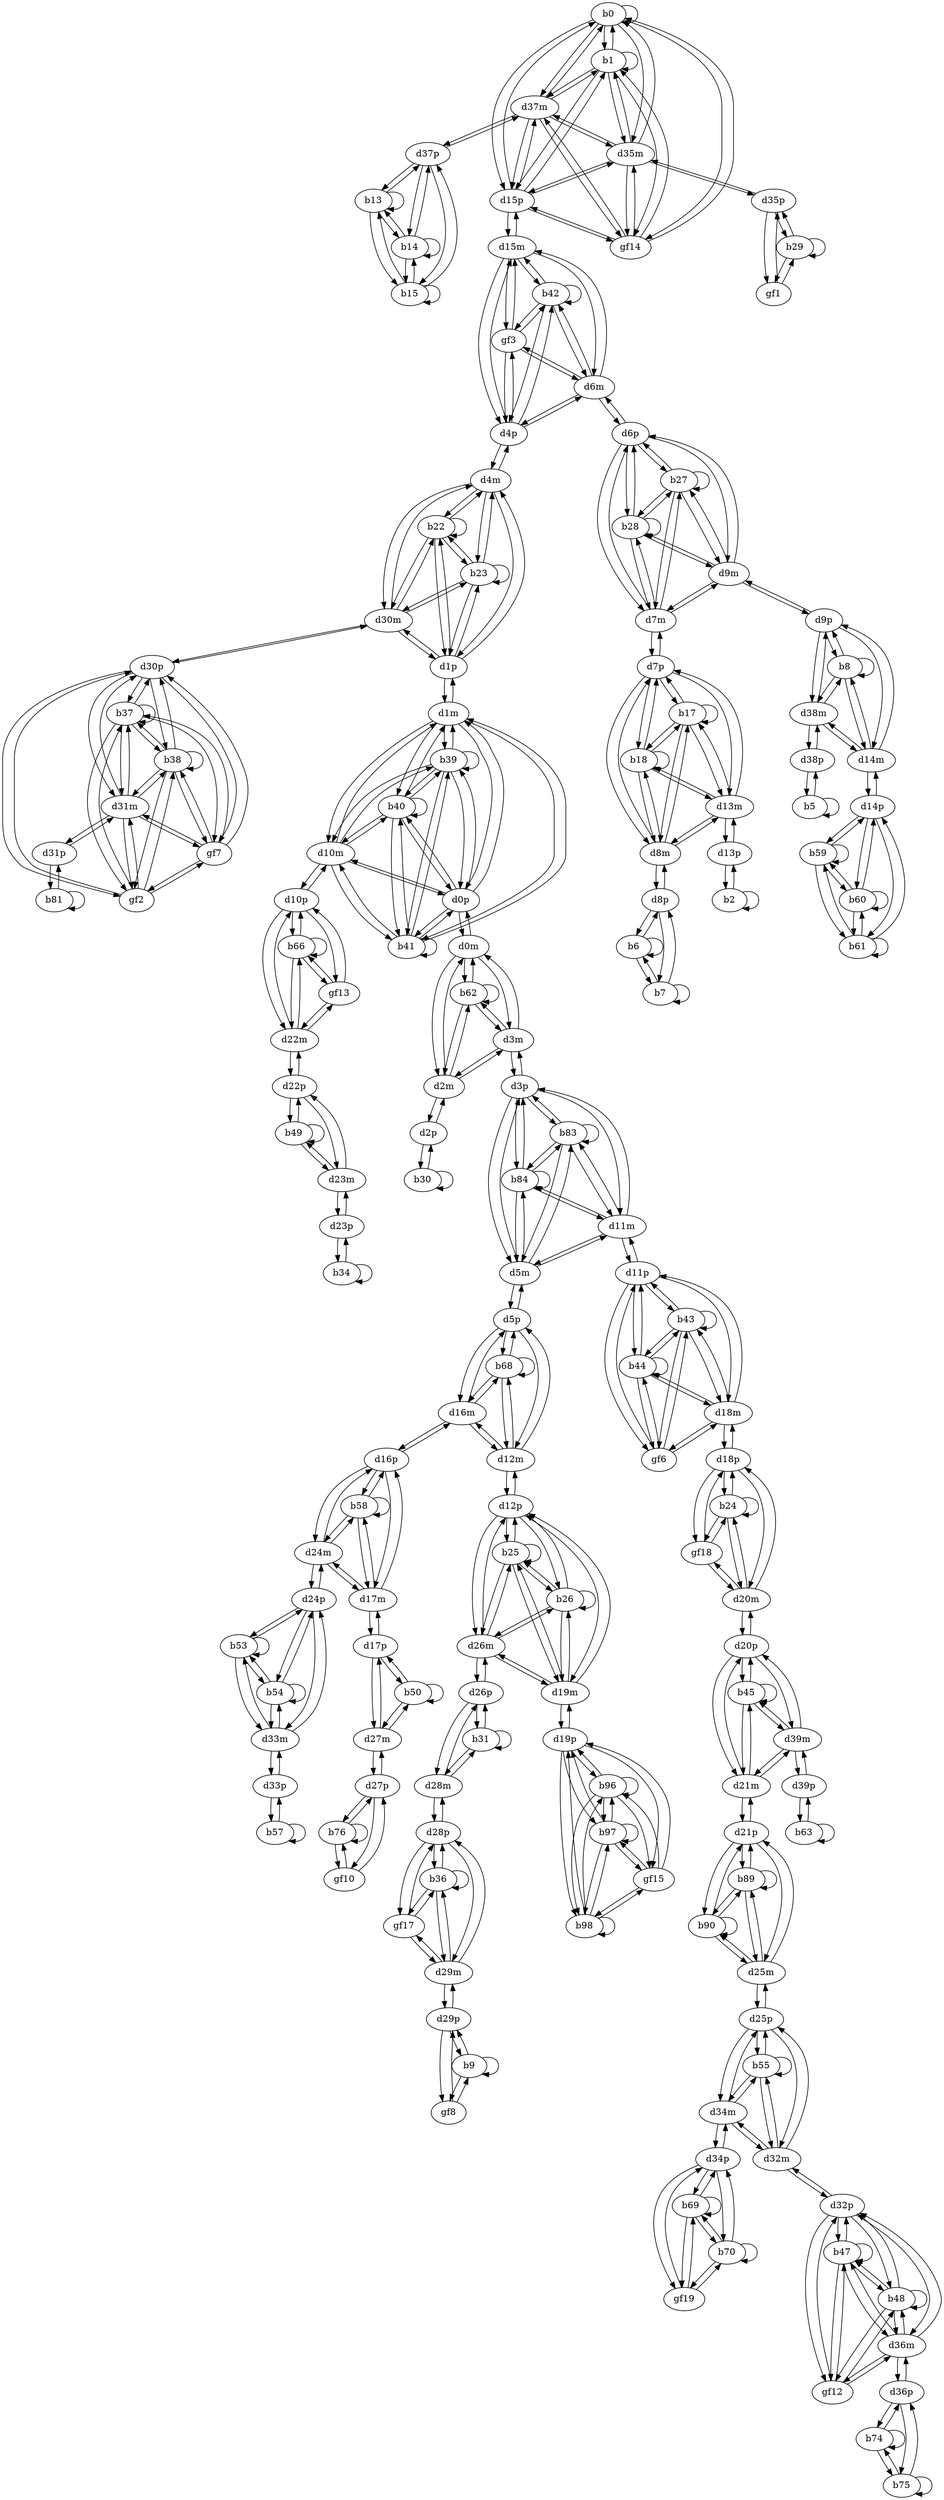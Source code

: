 digraph G {
  b0;
  b1;
  gf14;
  b2;
  b5;
  b6;
  b7;
  b8;
  b9;
  gf8;
  b13;
  b14;
  b15;
  b17;
  b18;
  b22;
  b23;
  b24;
  gf18;
  b25;
  b26;
  b27;
  b28;
  b29;
  gf1;
  b30;
  b31;
  b34;
  b36;
  gf17;
  b37;
  b38;
  gf2;
  gf7;
  b39;
  b40;
  b41;
  b42;
  gf3;
  b43;
  b44;
  gf6;
  b45;
  b47;
  b48;
  gf12;
  b49;
  b50;
  b53;
  b54;
  b55;
  b57;
  b58;
  b59;
  b60;
  b61;
  b62;
  b63;
  b66;
  gf13;
  b68;
  b69;
  b70;
  gf19;
  b74;
  b75;
  b76;
  gf10;
  b81;
  b83;
  b84;
  b89;
  b90;
  b96;
  b97;
  b98;
  gf15;
  d0m;
  d0p;
  d1m;
  d1p;
  d2m;
  d2p;
  d3m;
  d3p;
  d4m;
  d4p;
  d5m;
  d5p;
  d6m;
  d6p;
  d7m;
  d7p;
  d8m;
  d8p;
  d9m;
  d9p;
  d10m;
  d10p;
  d11m;
  d11p;
  d12m;
  d12p;
  d13m;
  d13p;
  d14m;
  d14p;
  d15m;
  d15p;
  d16m;
  d16p;
  d17m;
  d17p;
  d18m;
  d18p;
  d19m;
  d19p;
  d20m;
  d20p;
  d21m;
  d21p;
  d22m;
  d22p;
  d23m;
  d23p;
  d24m;
  d24p;
  d25m;
  d25p;
  d26m;
  d26p;
  d27m;
  d27p;
  d28m;
  d28p;
  d29m;
  d29p;
  d30m;
  d30p;
  d31m;
  d31p;
  d32m;
  d32p;
  d33m;
  d33p;
  d34m;
  d34p;
  d35m;
  d35p;
  d36m;
  d36p;
  d37m;
  d37p;
  d38m;
  d38p;
  d39m;
  d39p;
  b0 -> b0;
  b0 -> b1;
  b0 -> gf14;
  b1 -> b0;
  b1 -> b1;
  b1 -> gf14;
  gf14 -> b0;
  gf14 -> b1;
  b2 -> b2;
  b5 -> b5;
  b6 -> b6;
  b6 -> b7;
  b7 -> b6;
  b7 -> b7;
  b8 -> b8;
  b9 -> b9;
  b9 -> gf8;
  gf8 -> b9;
  b13 -> b13;
  b13 -> b14;
  b13 -> b15;
  b14 -> b13;
  b14 -> b14;
  b14 -> b15;
  b15 -> b13;
  b15 -> b14;
  b15 -> b15;
  b17 -> b17;
  b17 -> b18;
  b18 -> b17;
  b18 -> b18;
  b22 -> b22;
  b22 -> b23;
  b23 -> b22;
  b23 -> b23;
  b24 -> b24;
  b24 -> gf18;
  gf18 -> b24;
  b25 -> b25;
  b25 -> b26;
  b26 -> b25;
  b26 -> b26;
  b27 -> b27;
  b27 -> b28;
  b28 -> b27;
  b28 -> b28;
  b29 -> b29;
  b29 -> gf1;
  gf1 -> b29;
  b30 -> b30;
  b31 -> b31;
  b34 -> b34;
  b36 -> b36;
  b36 -> gf17;
  gf17 -> b36;
  b37 -> b37;
  b37 -> b38;
  b37 -> gf2;
  b37 -> gf7;
  b38 -> b37;
  b38 -> b38;
  b38 -> gf2;
  b38 -> gf7;
  gf2 -> b37;
  gf2 -> b38;
  gf2 -> gf7;
  gf7 -> b37;
  gf7 -> b38;
  gf7 -> gf2;
  b39 -> b39;
  b39 -> b40;
  b39 -> b41;
  b40 -> b39;
  b40 -> b40;
  b40 -> b41;
  b41 -> b39;
  b41 -> b40;
  b41 -> b41;
  b42 -> b42;
  b42 -> gf3;
  gf3 -> b42;
  b43 -> b43;
  b43 -> b44;
  b43 -> gf6;
  b44 -> b43;
  b44 -> b44;
  b44 -> gf6;
  gf6 -> b43;
  gf6 -> b44;
  b45 -> b45;
  b47 -> b47;
  b47 -> b48;
  b47 -> gf12;
  b48 -> b47;
  b48 -> b48;
  b48 -> gf12;
  gf12 -> b47;
  gf12 -> b48;
  b49 -> b49;
  b50 -> b50;
  b53 -> b53;
  b53 -> b54;
  b54 -> b53;
  b54 -> b54;
  b55 -> b55;
  b57 -> b57;
  b58 -> b58;
  b59 -> b59;
  b59 -> b60;
  b59 -> b61;
  b60 -> b59;
  b60 -> b60;
  b60 -> b61;
  b61 -> b59;
  b61 -> b60;
  b61 -> b61;
  b62 -> b62;
  b63 -> b63;
  b66 -> b66;
  b66 -> gf13;
  gf13 -> b66;
  b68 -> b68;
  b69 -> b69;
  b69 -> b70;
  b69 -> gf19;
  b70 -> b69;
  b70 -> b70;
  b70 -> gf19;
  gf19 -> b69;
  gf19 -> b70;
  b74 -> b74;
  b74 -> b75;
  b75 -> b74;
  b75 -> b75;
  b76 -> b76;
  b76 -> gf10;
  gf10 -> b76;
  b81 -> b81;
  b83 -> b83;
  b83 -> b84;
  b84 -> b83;
  b84 -> b84;
  b89 -> b89;
  b89 -> b90;
  b90 -> b89;
  b90 -> b90;
  b96 -> b96;
  b96 -> b97;
  b96 -> b98;
  b96 -> gf15;
  b97 -> b96;
  b97 -> b97;
  b97 -> b98;
  b97 -> gf15;
  b98 -> b96;
  b98 -> b97;
  b98 -> b98;
  b98 -> gf15;
  gf15 -> b96;
  gf15 -> b97;
  gf15 -> b98;
  d0m -> d0p;
  d0p -> d0m;
  b62 -> d0m;
  d0m -> b62;
  b39 -> d0p;
  d0p -> b39;
  b40 -> d0p;
  d0p -> b40;
  b41 -> d0p;
  d0p -> b41;
  d1m -> d1p;
  d1p -> d1m;
  b39 -> d1m;
  d1m -> b39;
  b40 -> d1m;
  d1m -> b40;
  b41 -> d1m;
  d1m -> b41;
  b22 -> d1p;
  d1p -> b22;
  b23 -> d1p;
  d1p -> b23;
  d2m -> d2p;
  d2p -> d2m;
  b62 -> d2m;
  d2m -> b62;
  b30 -> d2p;
  d2p -> b30;
  d3m -> d3p;
  d3p -> d3m;
  b62 -> d3m;
  d3m -> b62;
  b83 -> d3p;
  d3p -> b83;
  b84 -> d3p;
  d3p -> b84;
  d4m -> d4p;
  d4p -> d4m;
  b22 -> d4m;
  d4m -> b22;
  b23 -> d4m;
  d4m -> b23;
  b42 -> d4p;
  d4p -> b42;
  gf3 -> d4p;
  d4p -> gf3;
  d5m -> d5p;
  d5p -> d5m;
  b83 -> d5m;
  d5m -> b83;
  b84 -> d5m;
  d5m -> b84;
  b68 -> d5p;
  d5p -> b68;
  d6m -> d6p;
  d6p -> d6m;
  b42 -> d6m;
  d6m -> b42;
  gf3 -> d6m;
  d6m -> gf3;
  b27 -> d6p;
  d6p -> b27;
  b28 -> d6p;
  d6p -> b28;
  d7m -> d7p;
  d7p -> d7m;
  b27 -> d7m;
  d7m -> b27;
  b28 -> d7m;
  d7m -> b28;
  b17 -> d7p;
  d7p -> b17;
  b18 -> d7p;
  d7p -> b18;
  d8m -> d8p;
  d8p -> d8m;
  b17 -> d8m;
  d8m -> b17;
  b18 -> d8m;
  d8m -> b18;
  b6 -> d8p;
  d8p -> b6;
  b7 -> d8p;
  d8p -> b7;
  d9m -> d9p;
  d9p -> d9m;
  b27 -> d9m;
  d9m -> b27;
  b28 -> d9m;
  d9m -> b28;
  b8 -> d9p;
  d9p -> b8;
  d10m -> d10p;
  d10p -> d10m;
  b39 -> d10m;
  d10m -> b39;
  b40 -> d10m;
  d10m -> b40;
  b41 -> d10m;
  d10m -> b41;
  b66 -> d10p;
  d10p -> b66;
  gf13 -> d10p;
  d10p -> gf13;
  d11m -> d11p;
  d11p -> d11m;
  b83 -> d11m;
  d11m -> b83;
  b84 -> d11m;
  d11m -> b84;
  b43 -> d11p;
  d11p -> b43;
  b44 -> d11p;
  d11p -> b44;
  gf6 -> d11p;
  d11p -> gf6;
  d12m -> d12p;
  d12p -> d12m;
  b68 -> d12m;
  d12m -> b68;
  b25 -> d12p;
  d12p -> b25;
  b26 -> d12p;
  d12p -> b26;
  d13m -> d13p;
  d13p -> d13m;
  b17 -> d13m;
  d13m -> b17;
  b18 -> d13m;
  d13m -> b18;
  b2 -> d13p;
  d13p -> b2;
  d14m -> d14p;
  d14p -> d14m;
  b8 -> d14m;
  d14m -> b8;
  b59 -> d14p;
  d14p -> b59;
  b60 -> d14p;
  d14p -> b60;
  b61 -> d14p;
  d14p -> b61;
  d15m -> d15p;
  d15p -> d15m;
  b42 -> d15m;
  d15m -> b42;
  gf3 -> d15m;
  d15m -> gf3;
  b0 -> d15p;
  d15p -> b0;
  b1 -> d15p;
  d15p -> b1;
  gf14 -> d15p;
  d15p -> gf14;
  d16m -> d16p;
  d16p -> d16m;
  b68 -> d16m;
  d16m -> b68;
  b58 -> d16p;
  d16p -> b58;
  d17m -> d17p;
  d17p -> d17m;
  b58 -> d17m;
  d17m -> b58;
  b50 -> d17p;
  d17p -> b50;
  d18m -> d18p;
  d18p -> d18m;
  b43 -> d18m;
  d18m -> b43;
  b44 -> d18m;
  d18m -> b44;
  gf6 -> d18m;
  d18m -> gf6;
  b24 -> d18p;
  d18p -> b24;
  gf18 -> d18p;
  d18p -> gf18;
  d19m -> d19p;
  d19p -> d19m;
  b25 -> d19m;
  d19m -> b25;
  b26 -> d19m;
  d19m -> b26;
  b96 -> d19p;
  d19p -> b96;
  b97 -> d19p;
  d19p -> b97;
  b98 -> d19p;
  d19p -> b98;
  gf15 -> d19p;
  d19p -> gf15;
  d20m -> d20p;
  d20p -> d20m;
  b24 -> d20m;
  d20m -> b24;
  gf18 -> d20m;
  d20m -> gf18;
  b45 -> d20p;
  d20p -> b45;
  d21m -> d21p;
  d21p -> d21m;
  b45 -> d21m;
  d21m -> b45;
  b89 -> d21p;
  d21p -> b89;
  b90 -> d21p;
  d21p -> b90;
  d22m -> d22p;
  d22p -> d22m;
  b66 -> d22m;
  d22m -> b66;
  gf13 -> d22m;
  d22m -> gf13;
  b49 -> d22p;
  d22p -> b49;
  d23m -> d23p;
  d23p -> d23m;
  b49 -> d23m;
  d23m -> b49;
  b34 -> d23p;
  d23p -> b34;
  d24m -> d24p;
  d24p -> d24m;
  b58 -> d24m;
  d24m -> b58;
  b53 -> d24p;
  d24p -> b53;
  b54 -> d24p;
  d24p -> b54;
  d25m -> d25p;
  d25p -> d25m;
  b89 -> d25m;
  d25m -> b89;
  b90 -> d25m;
  d25m -> b90;
  b55 -> d25p;
  d25p -> b55;
  d26m -> d26p;
  d26p -> d26m;
  b25 -> d26m;
  d26m -> b25;
  b26 -> d26m;
  d26m -> b26;
  b31 -> d26p;
  d26p -> b31;
  d27m -> d27p;
  d27p -> d27m;
  b50 -> d27m;
  d27m -> b50;
  b76 -> d27p;
  d27p -> b76;
  gf10 -> d27p;
  d27p -> gf10;
  d28m -> d28p;
  d28p -> d28m;
  b31 -> d28m;
  d28m -> b31;
  b36 -> d28p;
  d28p -> b36;
  gf17 -> d28p;
  d28p -> gf17;
  d29m -> d29p;
  d29p -> d29m;
  b36 -> d29m;
  d29m -> b36;
  gf17 -> d29m;
  d29m -> gf17;
  b9 -> d29p;
  d29p -> b9;
  gf8 -> d29p;
  d29p -> gf8;
  d30m -> d30p;
  d30p -> d30m;
  b22 -> d30m;
  d30m -> b22;
  b23 -> d30m;
  d30m -> b23;
  b37 -> d30p;
  d30p -> b37;
  b38 -> d30p;
  d30p -> b38;
  gf2 -> d30p;
  d30p -> gf2;
  gf7 -> d30p;
  d30p -> gf7;
  d31m -> d31p;
  d31p -> d31m;
  b37 -> d31m;
  d31m -> b37;
  b38 -> d31m;
  d31m -> b38;
  gf2 -> d31m;
  d31m -> gf2;
  gf7 -> d31m;
  d31m -> gf7;
  b81 -> d31p;
  d31p -> b81;
  d32m -> d32p;
  d32p -> d32m;
  b55 -> d32m;
  d32m -> b55;
  b47 -> d32p;
  d32p -> b47;
  b48 -> d32p;
  d32p -> b48;
  gf12 -> d32p;
  d32p -> gf12;
  d33m -> d33p;
  d33p -> d33m;
  b53 -> d33m;
  d33m -> b53;
  b54 -> d33m;
  d33m -> b54;
  b57 -> d33p;
  d33p -> b57;
  d34m -> d34p;
  d34p -> d34m;
  b55 -> d34m;
  d34m -> b55;
  b69 -> d34p;
  d34p -> b69;
  b70 -> d34p;
  d34p -> b70;
  gf19 -> d34p;
  d34p -> gf19;
  d35m -> d35p;
  d35p -> d35m;
  b0 -> d35m;
  d35m -> b0;
  b1 -> d35m;
  d35m -> b1;
  gf14 -> d35m;
  d35m -> gf14;
  b29 -> d35p;
  d35p -> b29;
  gf1 -> d35p;
  d35p -> gf1;
  d36m -> d36p;
  d36p -> d36m;
  b47 -> d36m;
  d36m -> b47;
  b48 -> d36m;
  d36m -> b48;
  gf12 -> d36m;
  d36m -> gf12;
  b74 -> d36p;
  d36p -> b74;
  b75 -> d36p;
  d36p -> b75;
  d37m -> d37p;
  d37p -> d37m;
  b0 -> d37m;
  d37m -> b0;
  b1 -> d37m;
  d37m -> b1;
  gf14 -> d37m;
  d37m -> gf14;
  b13 -> d37p;
  d37p -> b13;
  b14 -> d37p;
  d37p -> b14;
  b15 -> d37p;
  d37p -> b15;
  d38m -> d38p;
  d38p -> d38m;
  b8 -> d38m;
  d38m -> b8;
  b5 -> d38p;
  d38p -> b5;
  d39m -> d39p;
  d39p -> d39m;
  b45 -> d39m;
  d39m -> b45;
  b63 -> d39p;
  d39p -> b63;
  d15p -> d35m;
  d15p -> d37m;
  d35m -> d15p;
  d35m -> d37m;
  d37m -> d15p;
  d37m -> d35m;
  d9p -> d14m;
  d9p -> d38m;
  d14m -> d9p;
  d14m -> d38m;
  d38m -> d9p;
  d38m -> d14m;
  d7p -> d8m;
  d7p -> d13m;
  d8m -> d7p;
  d8m -> d13m;
  d13m -> d7p;
  d13m -> d8m;
  d1p -> d4m;
  d1p -> d30m;
  d4m -> d1p;
  d4m -> d30m;
  d30m -> d1p;
  d30m -> d4m;
  d18p -> d20m;
  d20m -> d18p;
  d12p -> d19m;
  d12p -> d26m;
  d19m -> d12p;
  d19m -> d26m;
  d26m -> d12p;
  d26m -> d19m;
  d6p -> d7m;
  d6p -> d9m;
  d7m -> d6p;
  d7m -> d9m;
  d9m -> d6p;
  d9m -> d7m;
  d26p -> d28m;
  d28m -> d26p;
  d28p -> d29m;
  d29m -> d28p;
  d30p -> d31m;
  d31m -> d30p;
  d0p -> d1m;
  d0p -> d10m;
  d1m -> d0p;
  d1m -> d10m;
  d10m -> d0p;
  d10m -> d1m;
  d4p -> d6m;
  d4p -> d15m;
  d6m -> d4p;
  d6m -> d15m;
  d15m -> d4p;
  d15m -> d6m;
  d11p -> d18m;
  d18m -> d11p;
  d20p -> d21m;
  d20p -> d39m;
  d21m -> d20p;
  d21m -> d39m;
  d39m -> d20p;
  d39m -> d21m;
  d32p -> d36m;
  d36m -> d32p;
  d22p -> d23m;
  d23m -> d22p;
  d17p -> d27m;
  d27m -> d17p;
  d24p -> d33m;
  d33m -> d24p;
  d25p -> d32m;
  d25p -> d34m;
  d32m -> d25p;
  d32m -> d34m;
  d34m -> d25p;
  d34m -> d32m;
  d16p -> d17m;
  d16p -> d24m;
  d17m -> d16p;
  d17m -> d24m;
  d24m -> d16p;
  d24m -> d17m;
  d0m -> d2m;
  d0m -> d3m;
  d2m -> d0m;
  d2m -> d3m;
  d3m -> d0m;
  d3m -> d2m;
  d10p -> d22m;
  d22m -> d10p;
  d5p -> d12m;
  d5p -> d16m;
  d12m -> d5p;
  d12m -> d16m;
  d16m -> d5p;
  d16m -> d12m;
  d3p -> d5m;
  d3p -> d11m;
  d5m -> d3p;
  d5m -> d11m;
  d11m -> d3p;
  d11m -> d5m;
  d21p -> d25m;
  d25m -> d21p;
}
